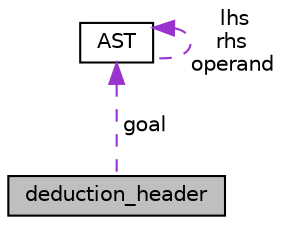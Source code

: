digraph "deduction_header"
{
 // LATEX_PDF_SIZE
  edge [fontname="Helvetica",fontsize="10",labelfontname="Helvetica",labelfontsize="10"];
  node [fontname="Helvetica",fontsize="10",shape=record];
  Node1 [label="deduction_header",height=0.2,width=0.4,color="black", fillcolor="grey75", style="filled", fontcolor="black",tooltip="Internal representation of deduction header: h_1, ..., h_n |- beta."];
  Node2 -> Node1 [dir="back",color="darkorchid3",fontsize="10",style="dashed",label=" goal" ,fontname="Helvetica"];
  Node2 [label="AST",height=0.2,width=0.4,color="black", fillcolor="white", style="filled",URL="$structAST.html",tooltip="Abstract Syntax Tree node."];
  Node2 -> Node2 [dir="back",color="darkorchid3",fontsize="10",style="dashed",label=" lhs\nrhs\noperand" ,fontname="Helvetica"];
}
